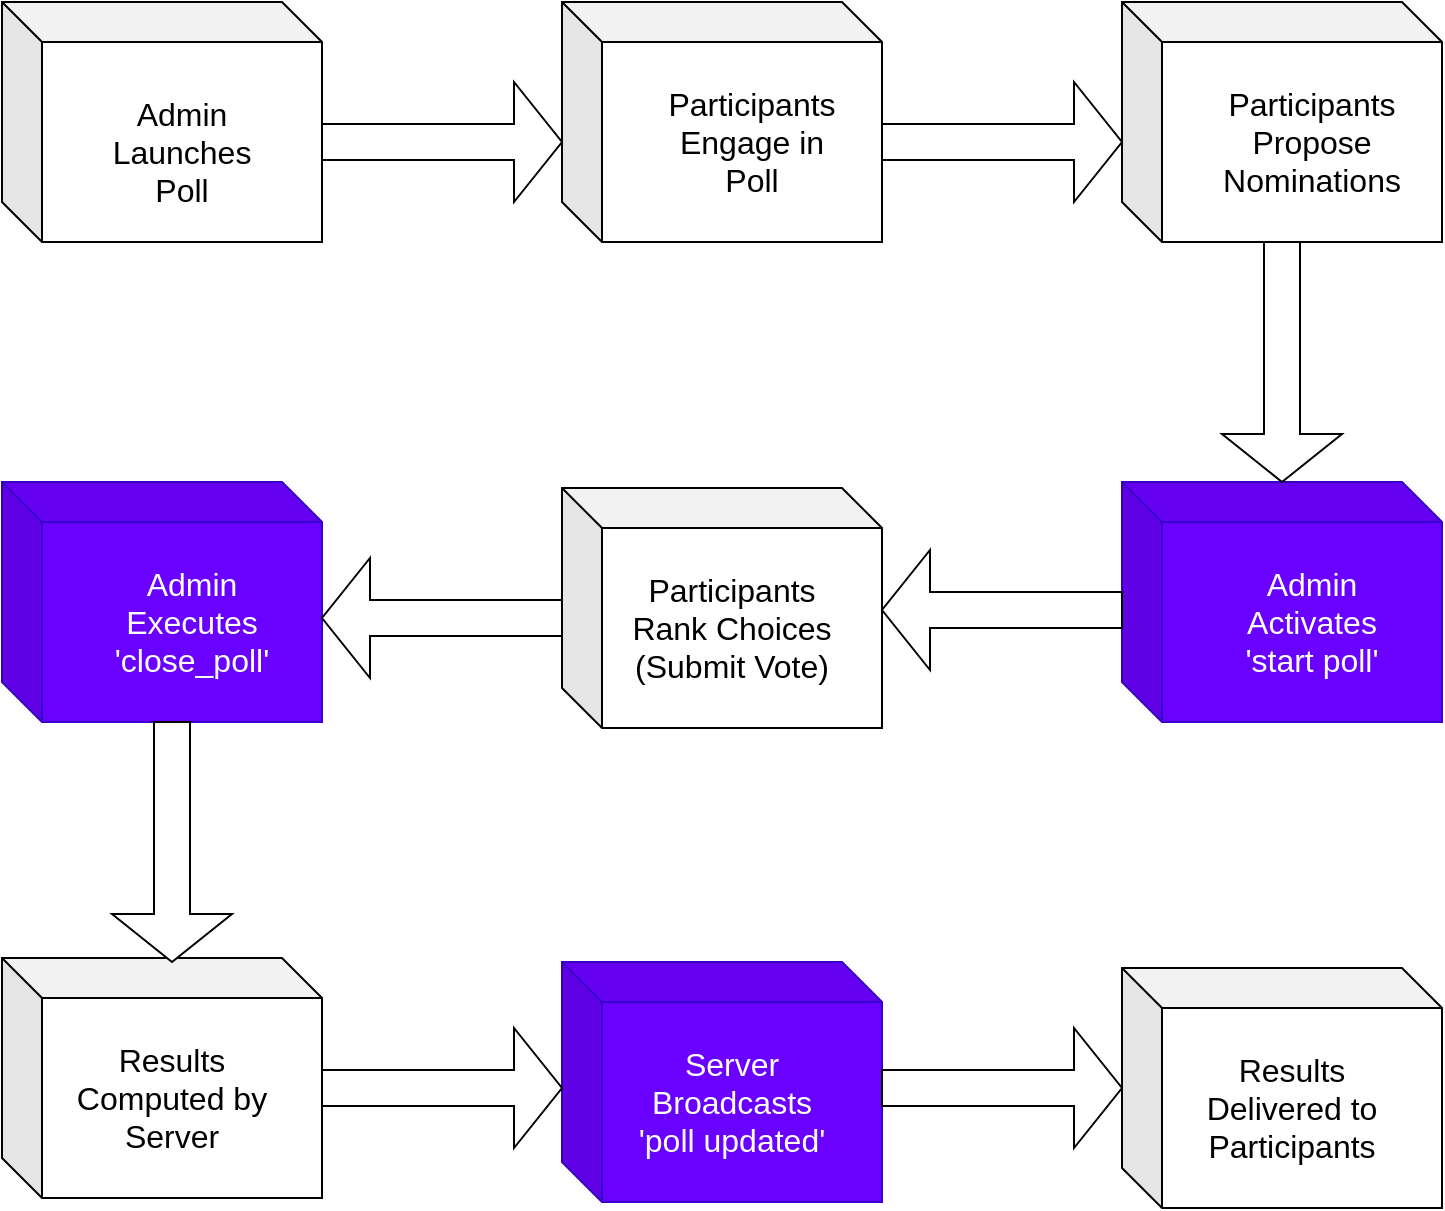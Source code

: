 <mxfile>
    <diagram id="IZnfoCVtIgwnm5VvZfGL" name="Page-1">
        <mxGraphModel dx="908" dy="896" grid="1" gridSize="10" guides="1" tooltips="1" connect="1" arrows="1" fold="1" page="1" pageScale="1" pageWidth="850" pageHeight="1100" math="0" shadow="0">
            <root>
                <mxCell id="0"/>
                <mxCell id="1" parent="0"/>
                <mxCell id="3" value="" style="shape=cube;whiteSpace=wrap;html=1;boundedLbl=1;backgroundOutline=1;darkOpacity=0.05;darkOpacity2=0.1;" parent="1" vertex="1">
                    <mxGeometry x="80" y="80" width="160" height="120" as="geometry"/>
                </mxCell>
                <mxCell id="4" value="&lt;font style=&quot;font-size: 16px;&quot;&gt;Admin Launches Poll&lt;/font&gt;" style="text;html=1;strokeColor=none;fillColor=none;align=center;verticalAlign=middle;whiteSpace=wrap;rounded=0;" parent="1" vertex="1">
                    <mxGeometry x="140" y="140" width="60" height="30" as="geometry"/>
                </mxCell>
                <mxCell id="6" value="" style="shape=cube;whiteSpace=wrap;html=1;boundedLbl=1;backgroundOutline=1;darkOpacity=0.05;darkOpacity2=0.1;" parent="1" vertex="1">
                    <mxGeometry x="360" y="80" width="160" height="120" as="geometry"/>
                </mxCell>
                <mxCell id="7" value="&lt;font style=&quot;font-size: 16px;&quot;&gt;Participants Engage in Poll&lt;/font&gt;" style="text;html=1;strokeColor=none;fillColor=none;align=center;verticalAlign=middle;whiteSpace=wrap;rounded=0;" parent="1" vertex="1">
                    <mxGeometry x="410" y="135" width="90" height="30" as="geometry"/>
                </mxCell>
                <mxCell id="8" value="" style="shape=cube;whiteSpace=wrap;html=1;boundedLbl=1;backgroundOutline=1;darkOpacity=0.05;darkOpacity2=0.1;" parent="1" vertex="1">
                    <mxGeometry x="640" y="80" width="160" height="120" as="geometry"/>
                </mxCell>
                <mxCell id="9" value="&lt;font style=&quot;font-size: 16px;&quot;&gt;Participants Propose Nominations&lt;/font&gt;" style="text;html=1;strokeColor=none;fillColor=none;align=center;verticalAlign=middle;whiteSpace=wrap;rounded=0;" parent="1" vertex="1">
                    <mxGeometry x="690" y="135" width="90" height="30" as="geometry"/>
                </mxCell>
                <mxCell id="10" value="" style="shape=singleArrow;whiteSpace=wrap;html=1;fontSize=16;" parent="1" vertex="1">
                    <mxGeometry x="240" y="120" width="120" height="60" as="geometry"/>
                </mxCell>
                <mxCell id="11" value="" style="shape=singleArrow;whiteSpace=wrap;html=1;fontSize=16;" parent="1" vertex="1">
                    <mxGeometry x="520" y="120" width="120" height="60" as="geometry"/>
                </mxCell>
                <mxCell id="12" value="" style="shape=cube;whiteSpace=wrap;html=1;boundedLbl=1;backgroundOutline=1;darkOpacity=0.05;darkOpacity2=0.1;fillColor=#6a00ff;fontColor=#ffffff;strokeColor=#3700CC;" parent="1" vertex="1">
                    <mxGeometry x="640" y="320" width="160" height="120" as="geometry"/>
                </mxCell>
                <mxCell id="13" value="&lt;font color=&quot;#ffffff&quot; style=&quot;font-size: 16px;&quot;&gt;Admin Activates 'start poll'&lt;/font&gt;" style="text;html=1;strokeColor=none;fillColor=none;align=center;verticalAlign=middle;whiteSpace=wrap;rounded=0;" parent="1" vertex="1">
                    <mxGeometry x="690" y="375" width="90" height="30" as="geometry"/>
                </mxCell>
                <mxCell id="17" value="" style="shape=singleArrow;whiteSpace=wrap;html=1;fontSize=16;rotation=90;" parent="1" vertex="1">
                    <mxGeometry x="660" y="230" width="120" height="60" as="geometry"/>
                </mxCell>
                <mxCell id="18" value="" style="shape=cube;whiteSpace=wrap;html=1;boundedLbl=1;backgroundOutline=1;darkOpacity=0.05;darkOpacity2=0.1;" parent="1" vertex="1">
                    <mxGeometry x="360" y="323" width="160" height="120" as="geometry"/>
                </mxCell>
                <mxCell id="19" value="&lt;font style=&quot;font-size: 16px;&quot;&gt;Participants Rank Choices (Submit Vote)&lt;/font&gt;" style="text;html=1;strokeColor=none;fillColor=none;align=center;verticalAlign=middle;whiteSpace=wrap;rounded=0;" parent="1" vertex="1">
                    <mxGeometry x="390" y="378" width="110" height="30" as="geometry"/>
                </mxCell>
                <mxCell id="20" value="" style="shape=cube;whiteSpace=wrap;html=1;boundedLbl=1;backgroundOutline=1;darkOpacity=0.05;darkOpacity2=0.1;fillColor=#6a00ff;fontColor=#ffffff;strokeColor=#3700CC;" parent="1" vertex="1">
                    <mxGeometry x="80" y="320" width="160" height="120" as="geometry"/>
                </mxCell>
                <mxCell id="21" value="&lt;font color=&quot;#ffffff&quot; style=&quot;font-size: 16px;&quot;&gt;Admin Executes 'close_poll'&lt;/font&gt;" style="text;html=1;strokeColor=none;fillColor=none;align=center;verticalAlign=middle;whiteSpace=wrap;rounded=0;" parent="1" vertex="1">
                    <mxGeometry x="130" y="375" width="90" height="30" as="geometry"/>
                </mxCell>
                <mxCell id="22" value="" style="shape=cube;whiteSpace=wrap;html=1;boundedLbl=1;backgroundOutline=1;darkOpacity=0.05;darkOpacity2=0.1;" parent="1" vertex="1">
                    <mxGeometry x="80" y="558" width="160" height="120" as="geometry"/>
                </mxCell>
                <mxCell id="23" value="&lt;font style=&quot;font-size: 16px;&quot;&gt;Results Computed by Server&lt;/font&gt;" style="text;html=1;strokeColor=none;fillColor=none;align=center;verticalAlign=middle;whiteSpace=wrap;rounded=0;" parent="1" vertex="1">
                    <mxGeometry x="110" y="613" width="110" height="30" as="geometry"/>
                </mxCell>
                <mxCell id="24" value="" style="shape=cube;whiteSpace=wrap;html=1;boundedLbl=1;backgroundOutline=1;darkOpacity=0.05;darkOpacity2=0.1;fillColor=#6a00ff;fontColor=#ffffff;strokeColor=#3700CC;" parent="1" vertex="1">
                    <mxGeometry x="360" y="560" width="160" height="120" as="geometry"/>
                </mxCell>
                <mxCell id="25" value="&lt;font color=&quot;#ffffff&quot; style=&quot;font-size: 16px;&quot;&gt;Server Broadcasts 'poll updated'&lt;/font&gt;" style="text;html=1;strokeColor=none;fillColor=none;align=center;verticalAlign=middle;whiteSpace=wrap;rounded=0;" parent="1" vertex="1">
                    <mxGeometry x="390" y="615" width="110" height="30" as="geometry"/>
                </mxCell>
                <mxCell id="26" value="" style="shape=cube;whiteSpace=wrap;html=1;boundedLbl=1;backgroundOutline=1;darkOpacity=0.05;darkOpacity2=0.1;" parent="1" vertex="1">
                    <mxGeometry x="640" y="563" width="160" height="120" as="geometry"/>
                </mxCell>
                <mxCell id="27" value="&lt;font style=&quot;font-size: 16px;&quot;&gt;Results Delivered to Participants&lt;/font&gt;" style="text;html=1;strokeColor=none;fillColor=none;align=center;verticalAlign=middle;whiteSpace=wrap;rounded=0;" parent="1" vertex="1">
                    <mxGeometry x="670" y="618" width="110" height="30" as="geometry"/>
                </mxCell>
                <mxCell id="28" value="" style="shape=singleArrow;whiteSpace=wrap;html=1;fontSize=16;rotation=90;" parent="1" vertex="1">
                    <mxGeometry x="105" y="470" width="120" height="60" as="geometry"/>
                </mxCell>
                <mxCell id="30" value="" style="shape=singleArrow;whiteSpace=wrap;html=1;fontSize=16;rotation=-180;" parent="1" vertex="1">
                    <mxGeometry x="520" y="354" width="120" height="60" as="geometry"/>
                </mxCell>
                <mxCell id="31" value="" style="shape=singleArrow;whiteSpace=wrap;html=1;fontSize=16;rotation=-180;" parent="1" vertex="1">
                    <mxGeometry x="240" y="358" width="120" height="60" as="geometry"/>
                </mxCell>
                <mxCell id="32" value="" style="shape=singleArrow;whiteSpace=wrap;html=1;fontSize=16;" parent="1" vertex="1">
                    <mxGeometry x="240" y="593" width="120" height="60" as="geometry"/>
                </mxCell>
                <mxCell id="33" value="" style="shape=singleArrow;whiteSpace=wrap;html=1;fontSize=16;" parent="1" vertex="1">
                    <mxGeometry x="520" y="593" width="120" height="60" as="geometry"/>
                </mxCell>
            </root>
        </mxGraphModel>
    </diagram>
</mxfile>